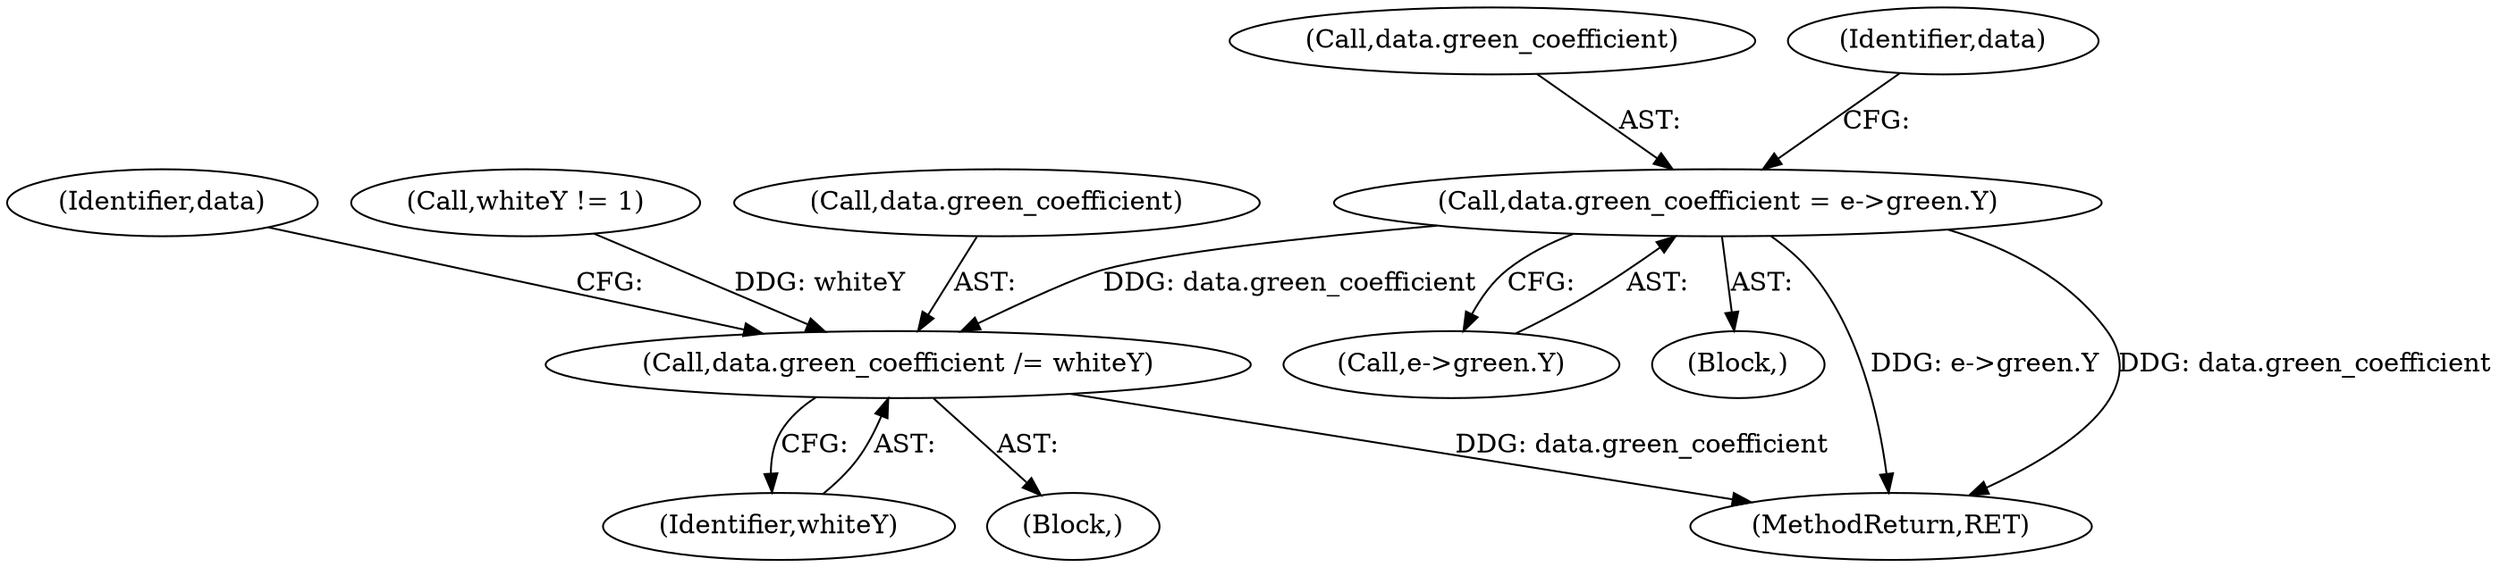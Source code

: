 digraph "0_Android_9d4853418ab2f754c2b63e091c29c5529b8b86ca_76@pointer" {
"1000171" [label="(Call,data.green_coefficient = e->green.Y)"];
"1000199" [label="(Call,data.green_coefficient /= whiteY)"];
"1000203" [label="(Identifier,whiteY)"];
"1000206" [label="(Identifier,data)"];
"1000199" [label="(Call,data.green_coefficient /= whiteY)"];
"1000190" [label="(Call,whiteY != 1)"];
"1000200" [label="(Call,data.green_coefficient)"];
"1000171" [label="(Call,data.green_coefficient = e->green.Y)"];
"1000175" [label="(Call,e->green.Y)"];
"1000172" [label="(Call,data.green_coefficient)"];
"1000141" [label="(Block,)"];
"1000193" [label="(Block,)"];
"1000182" [label="(Identifier,data)"];
"1000376" [label="(MethodReturn,RET)"];
"1000171" -> "1000141"  [label="AST: "];
"1000171" -> "1000175"  [label="CFG: "];
"1000172" -> "1000171"  [label="AST: "];
"1000175" -> "1000171"  [label="AST: "];
"1000182" -> "1000171"  [label="CFG: "];
"1000171" -> "1000376"  [label="DDG: e->green.Y"];
"1000171" -> "1000376"  [label="DDG: data.green_coefficient"];
"1000171" -> "1000199"  [label="DDG: data.green_coefficient"];
"1000199" -> "1000193"  [label="AST: "];
"1000199" -> "1000203"  [label="CFG: "];
"1000200" -> "1000199"  [label="AST: "];
"1000203" -> "1000199"  [label="AST: "];
"1000206" -> "1000199"  [label="CFG: "];
"1000199" -> "1000376"  [label="DDG: data.green_coefficient"];
"1000190" -> "1000199"  [label="DDG: whiteY"];
}
